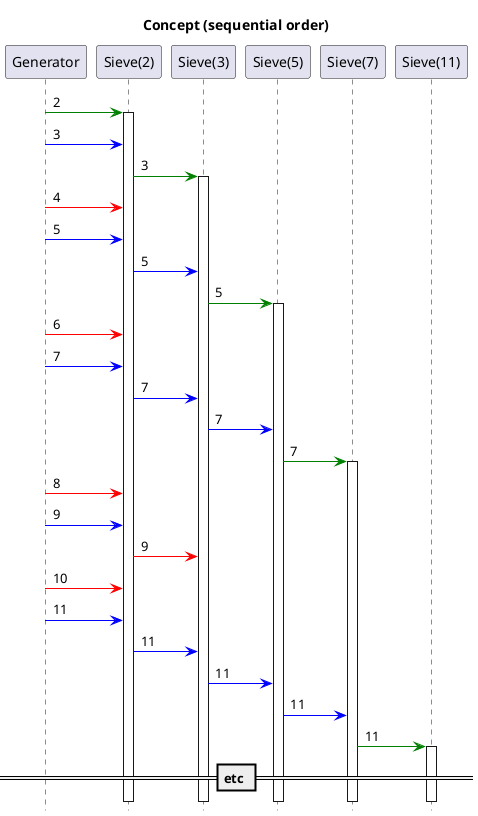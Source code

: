 @startuml
hide footbox
title Concept (sequential order)

participant "Generator"  as G
participant "Sieve(2)"   as S2
participant "Sieve(3)"   as S3
participant "Sieve(5)"   as S5
participant "Sieve(7)"   as S7
participant "Sieve(11)"  as S11

G  -[#green]> S2: 2
activate S2

G  -[#blue]> S2: 3
S2 -[#green]> S3: 3
activate S3

G  -[#red]> S2: 4

G  -[#blue]> S2: 5
S2 -[#blue]> S3: 5
S3 -[#green]> S5: 5
activate S5

G  -[#red]> S2: 6

G  -[#blue]> S2: 7
S2 -[#blue]> S3: 7
S3 -[#blue]> S5: 7
S5 -[#green]> S7: 7
activate S7

G  -[#red]> S2: 8

G  -[#blue]> S2: 9
S2 -[#red]> S3: 9

G  -[#red]> S2: 10


G  -[#blue]> S2: 11
S2 -[#blue]> S3: 11
S3 -[#blue]> S5: 11
S5 -[#blue]> S7: 11
S7 -[#green]>S11: 11
activate S11

== etc ==
@enduml
